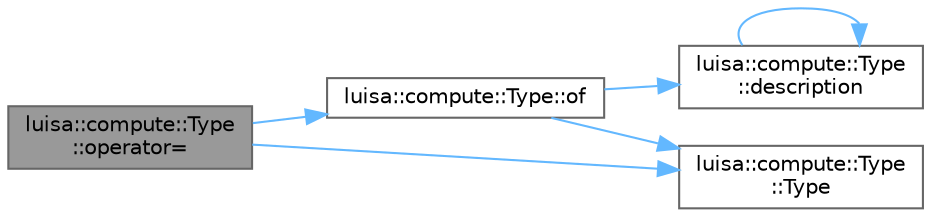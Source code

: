 digraph "luisa::compute::Type::operator="
{
 // LATEX_PDF_SIZE
  bgcolor="transparent";
  edge [fontname=Helvetica,fontsize=10,labelfontname=Helvetica,labelfontsize=10];
  node [fontname=Helvetica,fontsize=10,shape=box,height=0.2,width=0.4];
  rankdir="LR";
  Node1 [id="Node000001",label="luisa::compute::Type\l::operator=",height=0.2,width=0.4,color="gray40", fillcolor="grey60", style="filled", fontcolor="black",tooltip=" "];
  Node1 -> Node2 [id="edge6_Node000001_Node000002",color="steelblue1",style="solid",tooltip=" "];
  Node2 [id="Node000002",label="luisa::compute::Type::of",height=0.2,width=0.4,color="grey40", fillcolor="white", style="filled",URL="$classluisa_1_1compute_1_1_type.html#a7c7c3c305468f078b2415e95c411db89",tooltip="Return Type object of type T"];
  Node2 -> Node3 [id="edge7_Node000002_Node000003",color="steelblue1",style="solid",tooltip=" "];
  Node3 [id="Node000003",label="luisa::compute::Type\l::description",height=0.2,width=0.4,color="grey40", fillcolor="white", style="filled",URL="$classluisa_1_1compute_1_1_type.html#aedbd0de86738175721033d4010f60faf",tooltip=" "];
  Node3 -> Node3 [id="edge8_Node000003_Node000003",color="steelblue1",style="solid",tooltip=" "];
  Node2 -> Node4 [id="edge9_Node000002_Node000004",color="steelblue1",style="solid",tooltip=" "];
  Node4 [id="Node000004",label="luisa::compute::Type\l::Type",height=0.2,width=0.4,color="grey40", fillcolor="white", style="filled",URL="$classluisa_1_1compute_1_1_type.html#aa907aaf8ae6305bedfe0d8e09ae61f35",tooltip=" "];
  Node1 -> Node4 [id="edge10_Node000001_Node000004",color="steelblue1",style="solid",tooltip=" "];
}
